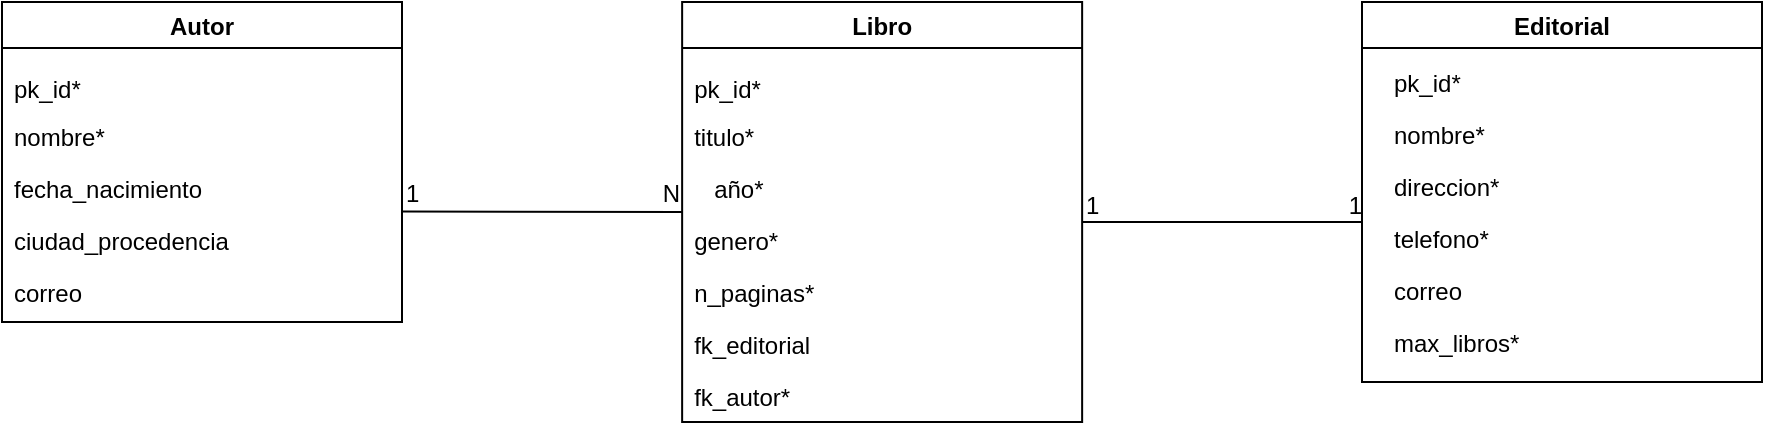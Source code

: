<mxfile version="14.6.13" type="device"><diagram id="h3MPoN2qzUDbI7IB4fXQ" name="Page-1"><mxGraphModel dx="1248" dy="677" grid="1" gridSize="10" guides="1" tooltips="1" connect="1" arrows="1" fold="1" page="1" pageScale="1" pageWidth="1200" pageHeight="1920" math="0" shadow="0"><root><mxCell id="0"/><mxCell id="1" parent="0"/><mxCell id="SN69M_ks7kMU2nTF8Jen-18" value="Autor" style="swimlane;startSize=23;" vertex="1" parent="1"><mxGeometry x="10" y="320" width="200" height="160" as="geometry"/></mxCell><mxCell id="SN69M_ks7kMU2nTF8Jen-19" value="nombre*" style="text;strokeColor=none;fillColor=none;align=left;verticalAlign=top;spacingLeft=4;spacingRight=4;overflow=hidden;rotatable=0;points=[[0,0.5],[1,0.5]];portConstraint=eastwest;" vertex="1" parent="SN69M_ks7kMU2nTF8Jen-18"><mxGeometry y="54" width="130" height="26" as="geometry"/></mxCell><mxCell id="SN69M_ks7kMU2nTF8Jen-20" value="fecha_nacimiento&#10;" style="text;strokeColor=none;fillColor=none;align=left;verticalAlign=top;spacingLeft=4;spacingRight=4;overflow=hidden;rotatable=0;points=[[0,0.5],[1,0.5]];portConstraint=eastwest;" vertex="1" parent="SN69M_ks7kMU2nTF8Jen-18"><mxGeometry y="80" width="130" height="26" as="geometry"/></mxCell><mxCell id="SN69M_ks7kMU2nTF8Jen-21" value="ciudad_procedencia" style="text;strokeColor=none;fillColor=none;align=left;verticalAlign=top;spacingLeft=4;spacingRight=4;overflow=hidden;rotatable=0;points=[[0,0.5],[1,0.5]];portConstraint=eastwest;" vertex="1" parent="SN69M_ks7kMU2nTF8Jen-18"><mxGeometry y="106" width="130" height="26" as="geometry"/></mxCell><mxCell id="SN69M_ks7kMU2nTF8Jen-38" value="correo" style="text;strokeColor=none;fillColor=none;align=left;verticalAlign=top;spacingLeft=4;spacingRight=4;overflow=hidden;rotatable=0;points=[[0,0.5],[1,0.5]];portConstraint=eastwest;" vertex="1" parent="SN69M_ks7kMU2nTF8Jen-18"><mxGeometry y="132" width="130" height="26" as="geometry"/></mxCell><mxCell id="SN69M_ks7kMU2nTF8Jen-39" value="pk_id*" style="text;strokeColor=none;fillColor=none;align=left;verticalAlign=top;spacingLeft=4;spacingRight=4;overflow=hidden;rotatable=0;points=[[0,0.5],[1,0.5]];portConstraint=eastwest;" vertex="1" parent="SN69M_ks7kMU2nTF8Jen-18"><mxGeometry y="30" width="130" height="26" as="geometry"/></mxCell><mxCell id="SN69M_ks7kMU2nTF8Jen-28" value="Libro" style="swimlane;startSize=23;" vertex="1" parent="1"><mxGeometry x="350.07" y="320" width="200" height="210" as="geometry"/></mxCell><mxCell id="SN69M_ks7kMU2nTF8Jen-40" value="titulo*" style="text;strokeColor=none;fillColor=none;align=left;verticalAlign=top;spacingLeft=4;spacingRight=4;overflow=hidden;rotatable=0;points=[[0,0.5],[1,0.5]];portConstraint=eastwest;" vertex="1" parent="SN69M_ks7kMU2nTF8Jen-28"><mxGeometry y="54" width="130" height="26" as="geometry"/></mxCell><mxCell id="SN69M_ks7kMU2nTF8Jen-41" value="año*" style="text;strokeColor=none;fillColor=none;align=left;verticalAlign=top;spacingLeft=4;spacingRight=4;overflow=hidden;rotatable=0;points=[[0,0.5],[1,0.5]];portConstraint=eastwest;" vertex="1" parent="SN69M_ks7kMU2nTF8Jen-28"><mxGeometry x="10" y="80" width="130" height="26" as="geometry"/></mxCell><mxCell id="SN69M_ks7kMU2nTF8Jen-42" value="genero*" style="text;strokeColor=none;fillColor=none;align=left;verticalAlign=top;spacingLeft=4;spacingRight=4;overflow=hidden;rotatable=0;points=[[0,0.5],[1,0.5]];portConstraint=eastwest;" vertex="1" parent="SN69M_ks7kMU2nTF8Jen-28"><mxGeometry y="106" width="130" height="26" as="geometry"/></mxCell><mxCell id="SN69M_ks7kMU2nTF8Jen-44" value="pk_id*" style="text;strokeColor=none;fillColor=none;align=left;verticalAlign=top;spacingLeft=4;spacingRight=4;overflow=hidden;rotatable=0;points=[[0,0.5],[1,0.5]];portConstraint=eastwest;" vertex="1" parent="SN69M_ks7kMU2nTF8Jen-28"><mxGeometry y="30" width="130" height="26" as="geometry"/></mxCell><mxCell id="SN69M_ks7kMU2nTF8Jen-50" value="n_paginas*" style="text;strokeColor=none;fillColor=none;align=left;verticalAlign=top;spacingLeft=4;spacingRight=4;overflow=hidden;rotatable=0;points=[[0,0.5],[1,0.5]];portConstraint=eastwest;" vertex="1" parent="SN69M_ks7kMU2nTF8Jen-28"><mxGeometry y="132" width="130" height="26" as="geometry"/></mxCell><mxCell id="SN69M_ks7kMU2nTF8Jen-51" value="fk_editorial" style="text;strokeColor=none;fillColor=none;align=left;verticalAlign=top;spacingLeft=4;spacingRight=4;overflow=hidden;rotatable=0;points=[[0,0.5],[1,0.5]];portConstraint=eastwest;" vertex="1" parent="SN69M_ks7kMU2nTF8Jen-28"><mxGeometry y="158" width="130" height="26" as="geometry"/></mxCell><mxCell id="SN69M_ks7kMU2nTF8Jen-52" value="fk_autor*" style="text;strokeColor=none;fillColor=none;align=left;verticalAlign=top;spacingLeft=4;spacingRight=4;overflow=hidden;rotatable=0;points=[[0,0.5],[1,0.5]];portConstraint=eastwest;" vertex="1" parent="SN69M_ks7kMU2nTF8Jen-28"><mxGeometry y="184" width="130" height="26" as="geometry"/></mxCell><mxCell id="SN69M_ks7kMU2nTF8Jen-33" value="Editorial" style="swimlane;startSize=23;" vertex="1" parent="1"><mxGeometry x="690" y="320" width="200" height="190" as="geometry"/></mxCell><mxCell id="SN69M_ks7kMU2nTF8Jen-45" value="nombre*" style="text;strokeColor=none;fillColor=none;align=left;verticalAlign=top;spacingLeft=4;spacingRight=4;overflow=hidden;rotatable=0;points=[[0,0.5],[1,0.5]];portConstraint=eastwest;" vertex="1" parent="SN69M_ks7kMU2nTF8Jen-33"><mxGeometry x="10" y="53" width="130" height="26" as="geometry"/></mxCell><mxCell id="SN69M_ks7kMU2nTF8Jen-46" value="direccion*" style="text;strokeColor=none;fillColor=none;align=left;verticalAlign=top;spacingLeft=4;spacingRight=4;overflow=hidden;rotatable=0;points=[[0,0.5],[1,0.5]];portConstraint=eastwest;" vertex="1" parent="SN69M_ks7kMU2nTF8Jen-33"><mxGeometry x="10" y="79" width="130" height="26" as="geometry"/></mxCell><mxCell id="SN69M_ks7kMU2nTF8Jen-47" value="telefono*" style="text;strokeColor=none;fillColor=none;align=left;verticalAlign=top;spacingLeft=4;spacingRight=4;overflow=hidden;rotatable=0;points=[[0,0.5],[1,0.5]];portConstraint=eastwest;" vertex="1" parent="SN69M_ks7kMU2nTF8Jen-33"><mxGeometry x="10" y="105" width="120" height="26" as="geometry"/></mxCell><mxCell id="SN69M_ks7kMU2nTF8Jen-48" value="correo" style="text;strokeColor=none;fillColor=none;align=left;verticalAlign=top;spacingLeft=4;spacingRight=4;overflow=hidden;rotatable=0;points=[[0,0.5],[1,0.5]];portConstraint=eastwest;" vertex="1" parent="SN69M_ks7kMU2nTF8Jen-33"><mxGeometry x="10" y="131" width="130" height="26" as="geometry"/></mxCell><mxCell id="SN69M_ks7kMU2nTF8Jen-49" value="pk_id*" style="text;strokeColor=none;fillColor=none;align=left;verticalAlign=top;spacingLeft=4;spacingRight=4;overflow=hidden;rotatable=0;points=[[0,0.5],[1,0.5]];portConstraint=eastwest;" vertex="1" parent="SN69M_ks7kMU2nTF8Jen-33"><mxGeometry x="10" y="27" width="130" height="26" as="geometry"/></mxCell><mxCell id="SN69M_ks7kMU2nTF8Jen-53" value="max_libros*" style="text;strokeColor=none;fillColor=none;align=left;verticalAlign=top;spacingLeft=4;spacingRight=4;overflow=hidden;rotatable=0;points=[[0,0.5],[1,0.5]];portConstraint=eastwest;" vertex="1" parent="SN69M_ks7kMU2nTF8Jen-33"><mxGeometry x="10" y="157" width="140" height="26" as="geometry"/></mxCell><mxCell id="SN69M_ks7kMU2nTF8Jen-83" value="" style="endArrow=none;html=1;rounded=0;entryX=0;entryY=0.5;entryDx=0;entryDy=0;" edge="1" parent="1" target="SN69M_ks7kMU2nTF8Jen-28"><mxGeometry relative="1" as="geometry"><mxPoint x="210" y="424.71" as="sourcePoint"/><mxPoint x="370" y="424.71" as="targetPoint"/></mxGeometry></mxCell><mxCell id="SN69M_ks7kMU2nTF8Jen-84" value="1" style="resizable=0;html=1;align=left;verticalAlign=bottom;" connectable="0" vertex="1" parent="SN69M_ks7kMU2nTF8Jen-83"><mxGeometry x="-1" relative="1" as="geometry"/></mxCell><mxCell id="SN69M_ks7kMU2nTF8Jen-85" value="N" style="resizable=0;html=1;align=right;verticalAlign=bottom;" connectable="0" vertex="1" parent="SN69M_ks7kMU2nTF8Jen-83"><mxGeometry x="1" relative="1" as="geometry"/></mxCell><mxCell id="SN69M_ks7kMU2nTF8Jen-86" value="" style="endArrow=none;html=1;rounded=0;" edge="1" parent="1"><mxGeometry relative="1" as="geometry"><mxPoint x="550.07" y="430" as="sourcePoint"/><mxPoint x="690" y="430" as="targetPoint"/></mxGeometry></mxCell><mxCell id="SN69M_ks7kMU2nTF8Jen-87" value="1" style="resizable=0;html=1;align=left;verticalAlign=bottom;" connectable="0" vertex="1" parent="SN69M_ks7kMU2nTF8Jen-86"><mxGeometry x="-1" relative="1" as="geometry"/></mxCell><mxCell id="SN69M_ks7kMU2nTF8Jen-88" value="1" style="resizable=0;html=1;align=right;verticalAlign=bottom;" connectable="0" vertex="1" parent="SN69M_ks7kMU2nTF8Jen-86"><mxGeometry x="1" relative="1" as="geometry"><mxPoint as="offset"/></mxGeometry></mxCell></root></mxGraphModel></diagram></mxfile>